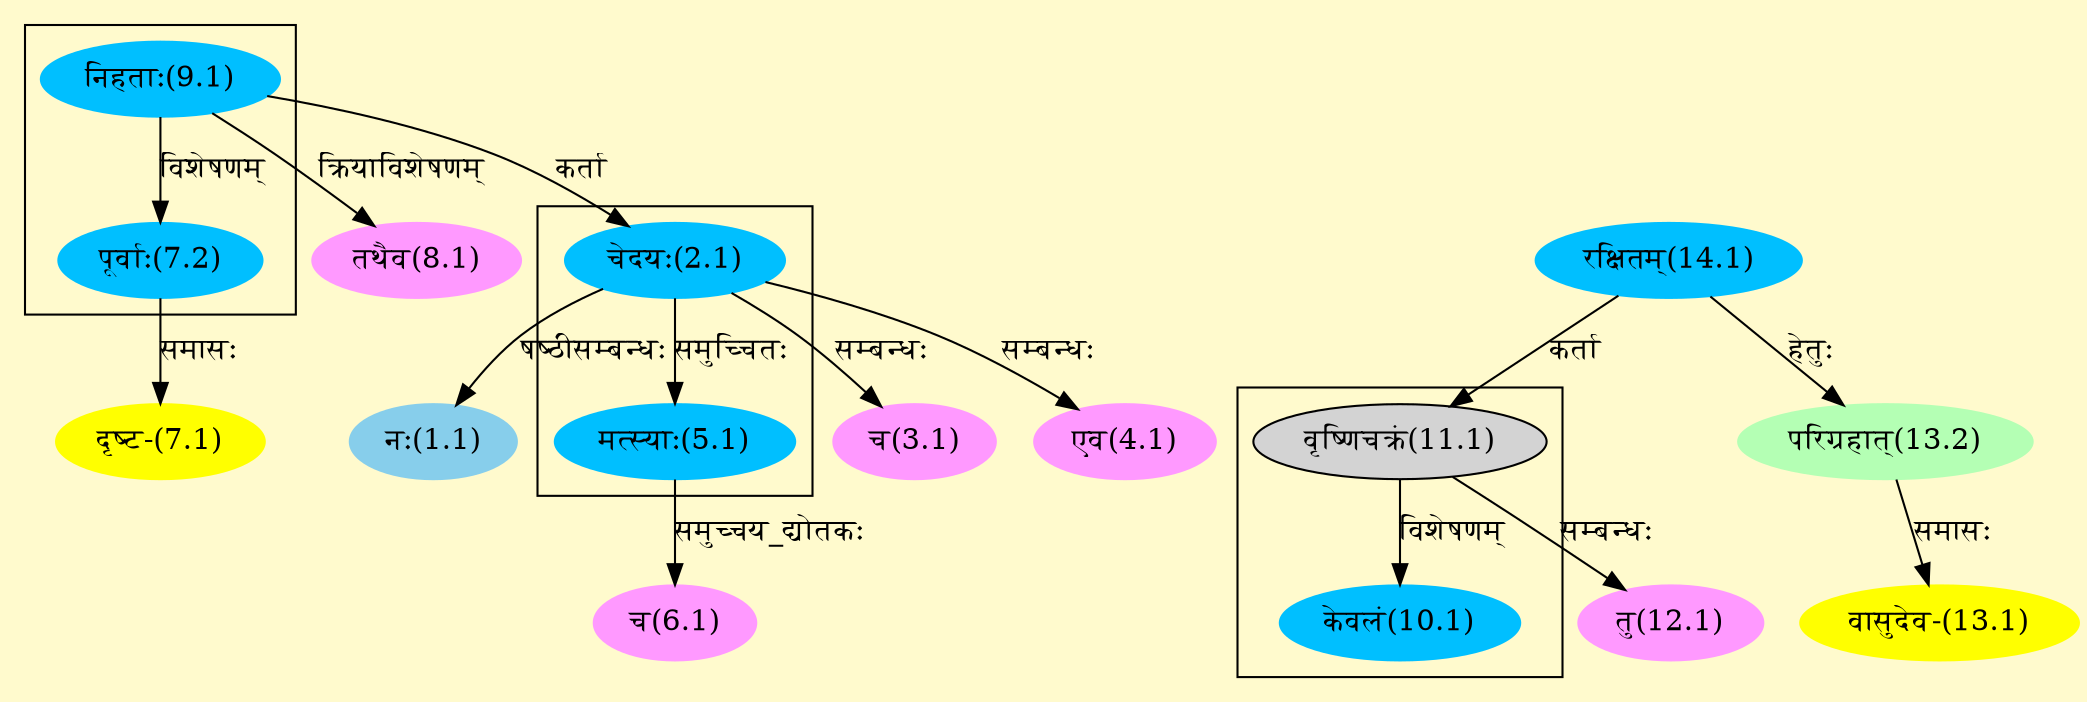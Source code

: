 digraph G{
rankdir=BT;
 compound=true;
 bgcolor="lemonchiffon1";

subgraph cluster_1{
Node5_1 [style=filled, color="#00BFFF" label = "मत्स्याः(5.1)"]
Node2_1 [style=filled, color="#00BFFF" label = "चेदयः(2.1)"]

}

subgraph cluster_2{
Node7_2 [style=filled, color="#00BFFF" label = "पूर्वाः(7.2)"]
Node9_1 [style=filled, color="#00BFFF" label = "निहताः(9.1)"]

}

subgraph cluster_3{
Node10_1 [style=filled, color="#00BFFF" label = "केवलं(10.1)"]
Node11_1 [style=filled, color="" label = "वृष्णिचक्रं(11.1)"]

}
Node1_1 [style=filled, color="#87CEEB" label = "नः(1.1)"]
Node2_1 [style=filled, color="#00BFFF" label = "चेदयः(2.1)"]
Node9_1 [style=filled, color="#00BFFF" label = "निहताः(9.1)"]
Node3_1 [style=filled, color="#FF99FF" label = "च(3.1)"]
Node4_1 [style=filled, color="#FF99FF" label = "एव(4.1)"]
Node6_1 [style=filled, color="#FF99FF" label = "च(6.1)"]
Node5_1 [style=filled, color="#00BFFF" label = "मत्स्याः(5.1)"]
Node7_1 [style=filled, color="#FFFF00" label = "दृष्ट-(7.1)"]
Node7_2 [style=filled, color="#00BFFF" label = "पूर्वाः(7.2)"]
Node8_1 [style=filled, color="#FF99FF" label = "तथैव(8.1)"]
Node [style=filled, color="" label = "()"]
Node11_1 [style=filled, color="" label = "वृष्णिचक्रं(11.1)"]
Node14_1 [style=filled, color="#00BFFF" label = "रक्षितम्(14.1)"]
Node12_1 [style=filled, color="#FF99FF" label = "तु(12.1)"]
Node13_1 [style=filled, color="#FFFF00" label = "वासुदेव-(13.1)"]
Node13_2 [style=filled, color="#B4FFB4" label = "परिग्रहात्(13.2)"]
/* Start of Relations section */

Node1_1 -> Node2_1 [  label="षष्ठीसम्बन्धः"  dir="back" ]
Node2_1 -> Node9_1 [  label="कर्ता"  dir="back" ]
Node3_1 -> Node2_1 [  label="सम्बन्धः"  dir="back" ]
Node4_1 -> Node2_1 [  label="सम्बन्धः"  dir="back" ]
Node5_1 -> Node2_1 [  label="समुच्चितः"  dir="back" ]
Node6_1 -> Node5_1 [  label="समुच्चय_द्योतकः"  dir="back" ]
Node7_1 -> Node7_2 [  label="समासः"  dir="back" ]
Node7_2 -> Node9_1 [  label="विशेषणम्"  dir="back" ]
Node8_1 -> Node9_1 [  label="क्रियाविशेषणम्"  dir="back" ]
Node10_1 -> Node11_1 [  label="विशेषणम्"  dir="back" ]
Node11_1 -> Node14_1 [  label="कर्ता"  dir="back" ]
Node12_1 -> Node11_1 [  label="सम्बन्धः"  dir="back" ]
Node13_1 -> Node13_2 [  label="समासः"  dir="back" ]
Node13_2 -> Node14_1 [  label="हेतुः"  dir="back" ]
}
